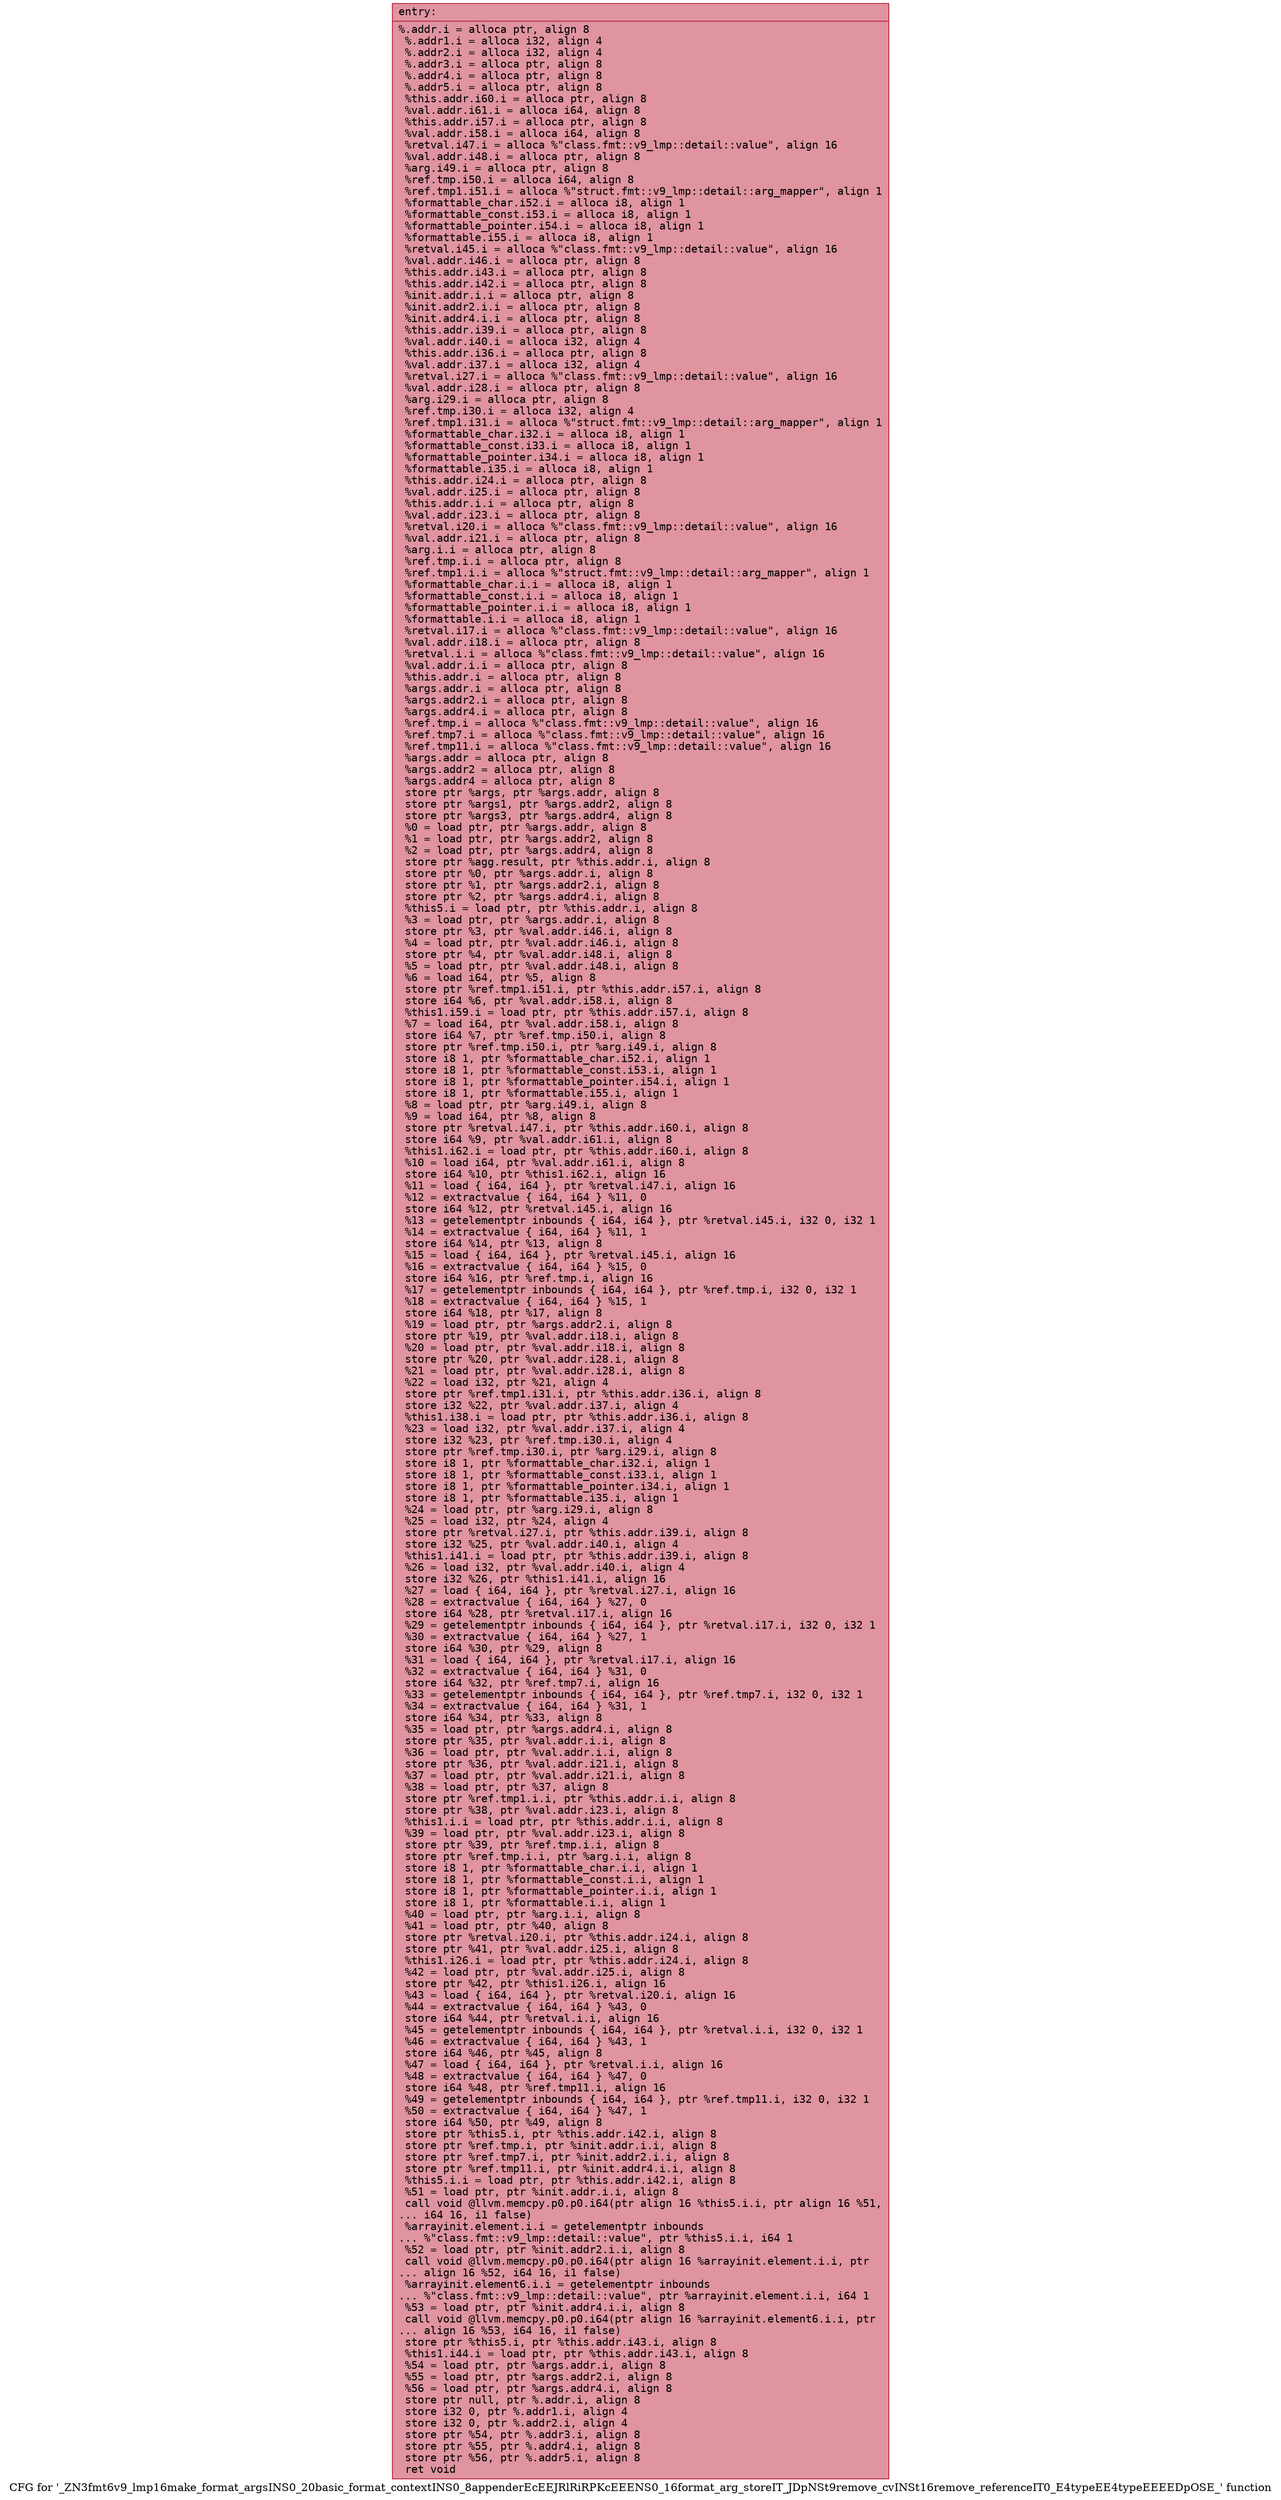 digraph "CFG for '_ZN3fmt6v9_lmp16make_format_argsINS0_20basic_format_contextINS0_8appenderEcEEJRlRiRPKcEEENS0_16format_arg_storeIT_JDpNSt9remove_cvINSt16remove_referenceIT0_E4typeEE4typeEEEEDpOSE_' function" {
	label="CFG for '_ZN3fmt6v9_lmp16make_format_argsINS0_20basic_format_contextINS0_8appenderEcEEJRlRiRPKcEEENS0_16format_arg_storeIT_JDpNSt9remove_cvINSt16remove_referenceIT0_E4typeEE4typeEEEEDpOSE_' function";

	Node0x562846a096d0 [shape=record,color="#b70d28ff", style=filled, fillcolor="#b70d2870" fontname="Courier",label="{entry:\l|  %.addr.i = alloca ptr, align 8\l  %.addr1.i = alloca i32, align 4\l  %.addr2.i = alloca i32, align 4\l  %.addr3.i = alloca ptr, align 8\l  %.addr4.i = alloca ptr, align 8\l  %.addr5.i = alloca ptr, align 8\l  %this.addr.i60.i = alloca ptr, align 8\l  %val.addr.i61.i = alloca i64, align 8\l  %this.addr.i57.i = alloca ptr, align 8\l  %val.addr.i58.i = alloca i64, align 8\l  %retval.i47.i = alloca %\"class.fmt::v9_lmp::detail::value\", align 16\l  %val.addr.i48.i = alloca ptr, align 8\l  %arg.i49.i = alloca ptr, align 8\l  %ref.tmp.i50.i = alloca i64, align 8\l  %ref.tmp1.i51.i = alloca %\"struct.fmt::v9_lmp::detail::arg_mapper\", align 1\l  %formattable_char.i52.i = alloca i8, align 1\l  %formattable_const.i53.i = alloca i8, align 1\l  %formattable_pointer.i54.i = alloca i8, align 1\l  %formattable.i55.i = alloca i8, align 1\l  %retval.i45.i = alloca %\"class.fmt::v9_lmp::detail::value\", align 16\l  %val.addr.i46.i = alloca ptr, align 8\l  %this.addr.i43.i = alloca ptr, align 8\l  %this.addr.i42.i = alloca ptr, align 8\l  %init.addr.i.i = alloca ptr, align 8\l  %init.addr2.i.i = alloca ptr, align 8\l  %init.addr4.i.i = alloca ptr, align 8\l  %this.addr.i39.i = alloca ptr, align 8\l  %val.addr.i40.i = alloca i32, align 4\l  %this.addr.i36.i = alloca ptr, align 8\l  %val.addr.i37.i = alloca i32, align 4\l  %retval.i27.i = alloca %\"class.fmt::v9_lmp::detail::value\", align 16\l  %val.addr.i28.i = alloca ptr, align 8\l  %arg.i29.i = alloca ptr, align 8\l  %ref.tmp.i30.i = alloca i32, align 4\l  %ref.tmp1.i31.i = alloca %\"struct.fmt::v9_lmp::detail::arg_mapper\", align 1\l  %formattable_char.i32.i = alloca i8, align 1\l  %formattable_const.i33.i = alloca i8, align 1\l  %formattable_pointer.i34.i = alloca i8, align 1\l  %formattable.i35.i = alloca i8, align 1\l  %this.addr.i24.i = alloca ptr, align 8\l  %val.addr.i25.i = alloca ptr, align 8\l  %this.addr.i.i = alloca ptr, align 8\l  %val.addr.i23.i = alloca ptr, align 8\l  %retval.i20.i = alloca %\"class.fmt::v9_lmp::detail::value\", align 16\l  %val.addr.i21.i = alloca ptr, align 8\l  %arg.i.i = alloca ptr, align 8\l  %ref.tmp.i.i = alloca ptr, align 8\l  %ref.tmp1.i.i = alloca %\"struct.fmt::v9_lmp::detail::arg_mapper\", align 1\l  %formattable_char.i.i = alloca i8, align 1\l  %formattable_const.i.i = alloca i8, align 1\l  %formattable_pointer.i.i = alloca i8, align 1\l  %formattable.i.i = alloca i8, align 1\l  %retval.i17.i = alloca %\"class.fmt::v9_lmp::detail::value\", align 16\l  %val.addr.i18.i = alloca ptr, align 8\l  %retval.i.i = alloca %\"class.fmt::v9_lmp::detail::value\", align 16\l  %val.addr.i.i = alloca ptr, align 8\l  %this.addr.i = alloca ptr, align 8\l  %args.addr.i = alloca ptr, align 8\l  %args.addr2.i = alloca ptr, align 8\l  %args.addr4.i = alloca ptr, align 8\l  %ref.tmp.i = alloca %\"class.fmt::v9_lmp::detail::value\", align 16\l  %ref.tmp7.i = alloca %\"class.fmt::v9_lmp::detail::value\", align 16\l  %ref.tmp11.i = alloca %\"class.fmt::v9_lmp::detail::value\", align 16\l  %args.addr = alloca ptr, align 8\l  %args.addr2 = alloca ptr, align 8\l  %args.addr4 = alloca ptr, align 8\l  store ptr %args, ptr %args.addr, align 8\l  store ptr %args1, ptr %args.addr2, align 8\l  store ptr %args3, ptr %args.addr4, align 8\l  %0 = load ptr, ptr %args.addr, align 8\l  %1 = load ptr, ptr %args.addr2, align 8\l  %2 = load ptr, ptr %args.addr4, align 8\l  store ptr %agg.result, ptr %this.addr.i, align 8\l  store ptr %0, ptr %args.addr.i, align 8\l  store ptr %1, ptr %args.addr2.i, align 8\l  store ptr %2, ptr %args.addr4.i, align 8\l  %this5.i = load ptr, ptr %this.addr.i, align 8\l  %3 = load ptr, ptr %args.addr.i, align 8\l  store ptr %3, ptr %val.addr.i46.i, align 8\l  %4 = load ptr, ptr %val.addr.i46.i, align 8\l  store ptr %4, ptr %val.addr.i48.i, align 8\l  %5 = load ptr, ptr %val.addr.i48.i, align 8\l  %6 = load i64, ptr %5, align 8\l  store ptr %ref.tmp1.i51.i, ptr %this.addr.i57.i, align 8\l  store i64 %6, ptr %val.addr.i58.i, align 8\l  %this1.i59.i = load ptr, ptr %this.addr.i57.i, align 8\l  %7 = load i64, ptr %val.addr.i58.i, align 8\l  store i64 %7, ptr %ref.tmp.i50.i, align 8\l  store ptr %ref.tmp.i50.i, ptr %arg.i49.i, align 8\l  store i8 1, ptr %formattable_char.i52.i, align 1\l  store i8 1, ptr %formattable_const.i53.i, align 1\l  store i8 1, ptr %formattable_pointer.i54.i, align 1\l  store i8 1, ptr %formattable.i55.i, align 1\l  %8 = load ptr, ptr %arg.i49.i, align 8\l  %9 = load i64, ptr %8, align 8\l  store ptr %retval.i47.i, ptr %this.addr.i60.i, align 8\l  store i64 %9, ptr %val.addr.i61.i, align 8\l  %this1.i62.i = load ptr, ptr %this.addr.i60.i, align 8\l  %10 = load i64, ptr %val.addr.i61.i, align 8\l  store i64 %10, ptr %this1.i62.i, align 16\l  %11 = load \{ i64, i64 \}, ptr %retval.i47.i, align 16\l  %12 = extractvalue \{ i64, i64 \} %11, 0\l  store i64 %12, ptr %retval.i45.i, align 16\l  %13 = getelementptr inbounds \{ i64, i64 \}, ptr %retval.i45.i, i32 0, i32 1\l  %14 = extractvalue \{ i64, i64 \} %11, 1\l  store i64 %14, ptr %13, align 8\l  %15 = load \{ i64, i64 \}, ptr %retval.i45.i, align 16\l  %16 = extractvalue \{ i64, i64 \} %15, 0\l  store i64 %16, ptr %ref.tmp.i, align 16\l  %17 = getelementptr inbounds \{ i64, i64 \}, ptr %ref.tmp.i, i32 0, i32 1\l  %18 = extractvalue \{ i64, i64 \} %15, 1\l  store i64 %18, ptr %17, align 8\l  %19 = load ptr, ptr %args.addr2.i, align 8\l  store ptr %19, ptr %val.addr.i18.i, align 8\l  %20 = load ptr, ptr %val.addr.i18.i, align 8\l  store ptr %20, ptr %val.addr.i28.i, align 8\l  %21 = load ptr, ptr %val.addr.i28.i, align 8\l  %22 = load i32, ptr %21, align 4\l  store ptr %ref.tmp1.i31.i, ptr %this.addr.i36.i, align 8\l  store i32 %22, ptr %val.addr.i37.i, align 4\l  %this1.i38.i = load ptr, ptr %this.addr.i36.i, align 8\l  %23 = load i32, ptr %val.addr.i37.i, align 4\l  store i32 %23, ptr %ref.tmp.i30.i, align 4\l  store ptr %ref.tmp.i30.i, ptr %arg.i29.i, align 8\l  store i8 1, ptr %formattable_char.i32.i, align 1\l  store i8 1, ptr %formattable_const.i33.i, align 1\l  store i8 1, ptr %formattable_pointer.i34.i, align 1\l  store i8 1, ptr %formattable.i35.i, align 1\l  %24 = load ptr, ptr %arg.i29.i, align 8\l  %25 = load i32, ptr %24, align 4\l  store ptr %retval.i27.i, ptr %this.addr.i39.i, align 8\l  store i32 %25, ptr %val.addr.i40.i, align 4\l  %this1.i41.i = load ptr, ptr %this.addr.i39.i, align 8\l  %26 = load i32, ptr %val.addr.i40.i, align 4\l  store i32 %26, ptr %this1.i41.i, align 16\l  %27 = load \{ i64, i64 \}, ptr %retval.i27.i, align 16\l  %28 = extractvalue \{ i64, i64 \} %27, 0\l  store i64 %28, ptr %retval.i17.i, align 16\l  %29 = getelementptr inbounds \{ i64, i64 \}, ptr %retval.i17.i, i32 0, i32 1\l  %30 = extractvalue \{ i64, i64 \} %27, 1\l  store i64 %30, ptr %29, align 8\l  %31 = load \{ i64, i64 \}, ptr %retval.i17.i, align 16\l  %32 = extractvalue \{ i64, i64 \} %31, 0\l  store i64 %32, ptr %ref.tmp7.i, align 16\l  %33 = getelementptr inbounds \{ i64, i64 \}, ptr %ref.tmp7.i, i32 0, i32 1\l  %34 = extractvalue \{ i64, i64 \} %31, 1\l  store i64 %34, ptr %33, align 8\l  %35 = load ptr, ptr %args.addr4.i, align 8\l  store ptr %35, ptr %val.addr.i.i, align 8\l  %36 = load ptr, ptr %val.addr.i.i, align 8\l  store ptr %36, ptr %val.addr.i21.i, align 8\l  %37 = load ptr, ptr %val.addr.i21.i, align 8\l  %38 = load ptr, ptr %37, align 8\l  store ptr %ref.tmp1.i.i, ptr %this.addr.i.i, align 8\l  store ptr %38, ptr %val.addr.i23.i, align 8\l  %this1.i.i = load ptr, ptr %this.addr.i.i, align 8\l  %39 = load ptr, ptr %val.addr.i23.i, align 8\l  store ptr %39, ptr %ref.tmp.i.i, align 8\l  store ptr %ref.tmp.i.i, ptr %arg.i.i, align 8\l  store i8 1, ptr %formattable_char.i.i, align 1\l  store i8 1, ptr %formattable_const.i.i, align 1\l  store i8 1, ptr %formattable_pointer.i.i, align 1\l  store i8 1, ptr %formattable.i.i, align 1\l  %40 = load ptr, ptr %arg.i.i, align 8\l  %41 = load ptr, ptr %40, align 8\l  store ptr %retval.i20.i, ptr %this.addr.i24.i, align 8\l  store ptr %41, ptr %val.addr.i25.i, align 8\l  %this1.i26.i = load ptr, ptr %this.addr.i24.i, align 8\l  %42 = load ptr, ptr %val.addr.i25.i, align 8\l  store ptr %42, ptr %this1.i26.i, align 16\l  %43 = load \{ i64, i64 \}, ptr %retval.i20.i, align 16\l  %44 = extractvalue \{ i64, i64 \} %43, 0\l  store i64 %44, ptr %retval.i.i, align 16\l  %45 = getelementptr inbounds \{ i64, i64 \}, ptr %retval.i.i, i32 0, i32 1\l  %46 = extractvalue \{ i64, i64 \} %43, 1\l  store i64 %46, ptr %45, align 8\l  %47 = load \{ i64, i64 \}, ptr %retval.i.i, align 16\l  %48 = extractvalue \{ i64, i64 \} %47, 0\l  store i64 %48, ptr %ref.tmp11.i, align 16\l  %49 = getelementptr inbounds \{ i64, i64 \}, ptr %ref.tmp11.i, i32 0, i32 1\l  %50 = extractvalue \{ i64, i64 \} %47, 1\l  store i64 %50, ptr %49, align 8\l  store ptr %this5.i, ptr %this.addr.i42.i, align 8\l  store ptr %ref.tmp.i, ptr %init.addr.i.i, align 8\l  store ptr %ref.tmp7.i, ptr %init.addr2.i.i, align 8\l  store ptr %ref.tmp11.i, ptr %init.addr4.i.i, align 8\l  %this5.i.i = load ptr, ptr %this.addr.i42.i, align 8\l  %51 = load ptr, ptr %init.addr.i.i, align 8\l  call void @llvm.memcpy.p0.p0.i64(ptr align 16 %this5.i.i, ptr align 16 %51,\l... i64 16, i1 false)\l  %arrayinit.element.i.i = getelementptr inbounds\l... %\"class.fmt::v9_lmp::detail::value\", ptr %this5.i.i, i64 1\l  %52 = load ptr, ptr %init.addr2.i.i, align 8\l  call void @llvm.memcpy.p0.p0.i64(ptr align 16 %arrayinit.element.i.i, ptr\l... align 16 %52, i64 16, i1 false)\l  %arrayinit.element6.i.i = getelementptr inbounds\l... %\"class.fmt::v9_lmp::detail::value\", ptr %arrayinit.element.i.i, i64 1\l  %53 = load ptr, ptr %init.addr4.i.i, align 8\l  call void @llvm.memcpy.p0.p0.i64(ptr align 16 %arrayinit.element6.i.i, ptr\l... align 16 %53, i64 16, i1 false)\l  store ptr %this5.i, ptr %this.addr.i43.i, align 8\l  %this1.i44.i = load ptr, ptr %this.addr.i43.i, align 8\l  %54 = load ptr, ptr %args.addr.i, align 8\l  %55 = load ptr, ptr %args.addr2.i, align 8\l  %56 = load ptr, ptr %args.addr4.i, align 8\l  store ptr null, ptr %.addr.i, align 8\l  store i32 0, ptr %.addr1.i, align 4\l  store i32 0, ptr %.addr2.i, align 4\l  store ptr %54, ptr %.addr3.i, align 8\l  store ptr %55, ptr %.addr4.i, align 8\l  store ptr %56, ptr %.addr5.i, align 8\l  ret void\l}"];
}
